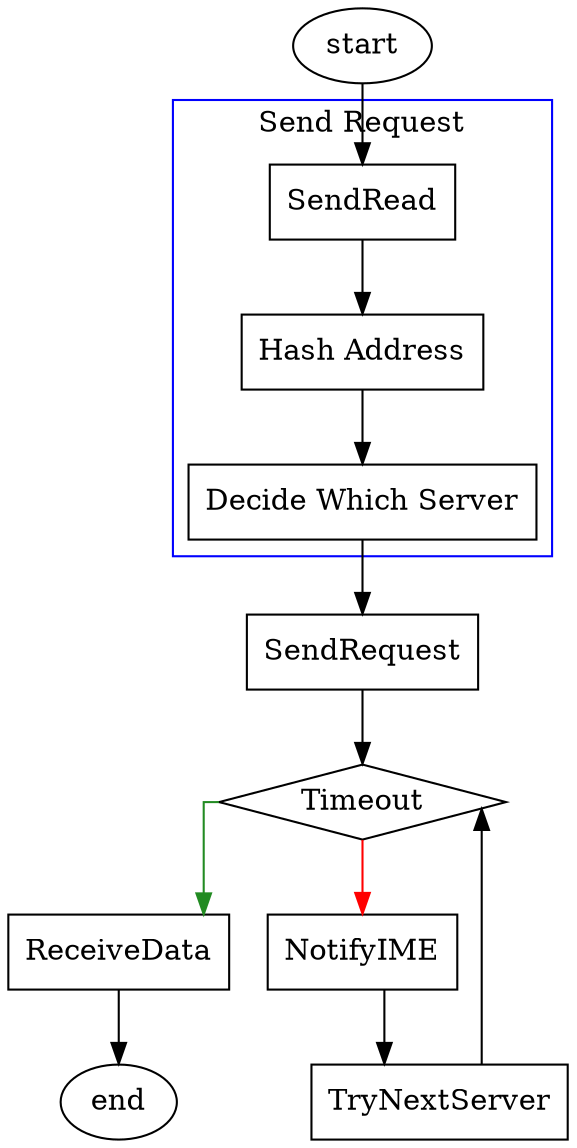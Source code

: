 digraph Client {
    node [shape=box]
    splines=ortho
    smoothing = triangle
    start[shape=oval];
    end[shape=oval];
    
    subgraph cluster_0 {
        color=blue
        SendRead -> "Hash Address" -> "Decide Which Server";
        label="Send Request"
    }

    start -> SendRead;
    "Decide Which Server" -> SendRequest;
     SendRequest -> Timeout
     Timeout [shape=diamond]
     Timeout -> ReceiveData [color=forestgreen]
     ReceiveData -> end
     Timeout -> NotifyIME [color=red]
     NotifyIME -> TryNextServer -> Timeout

}
